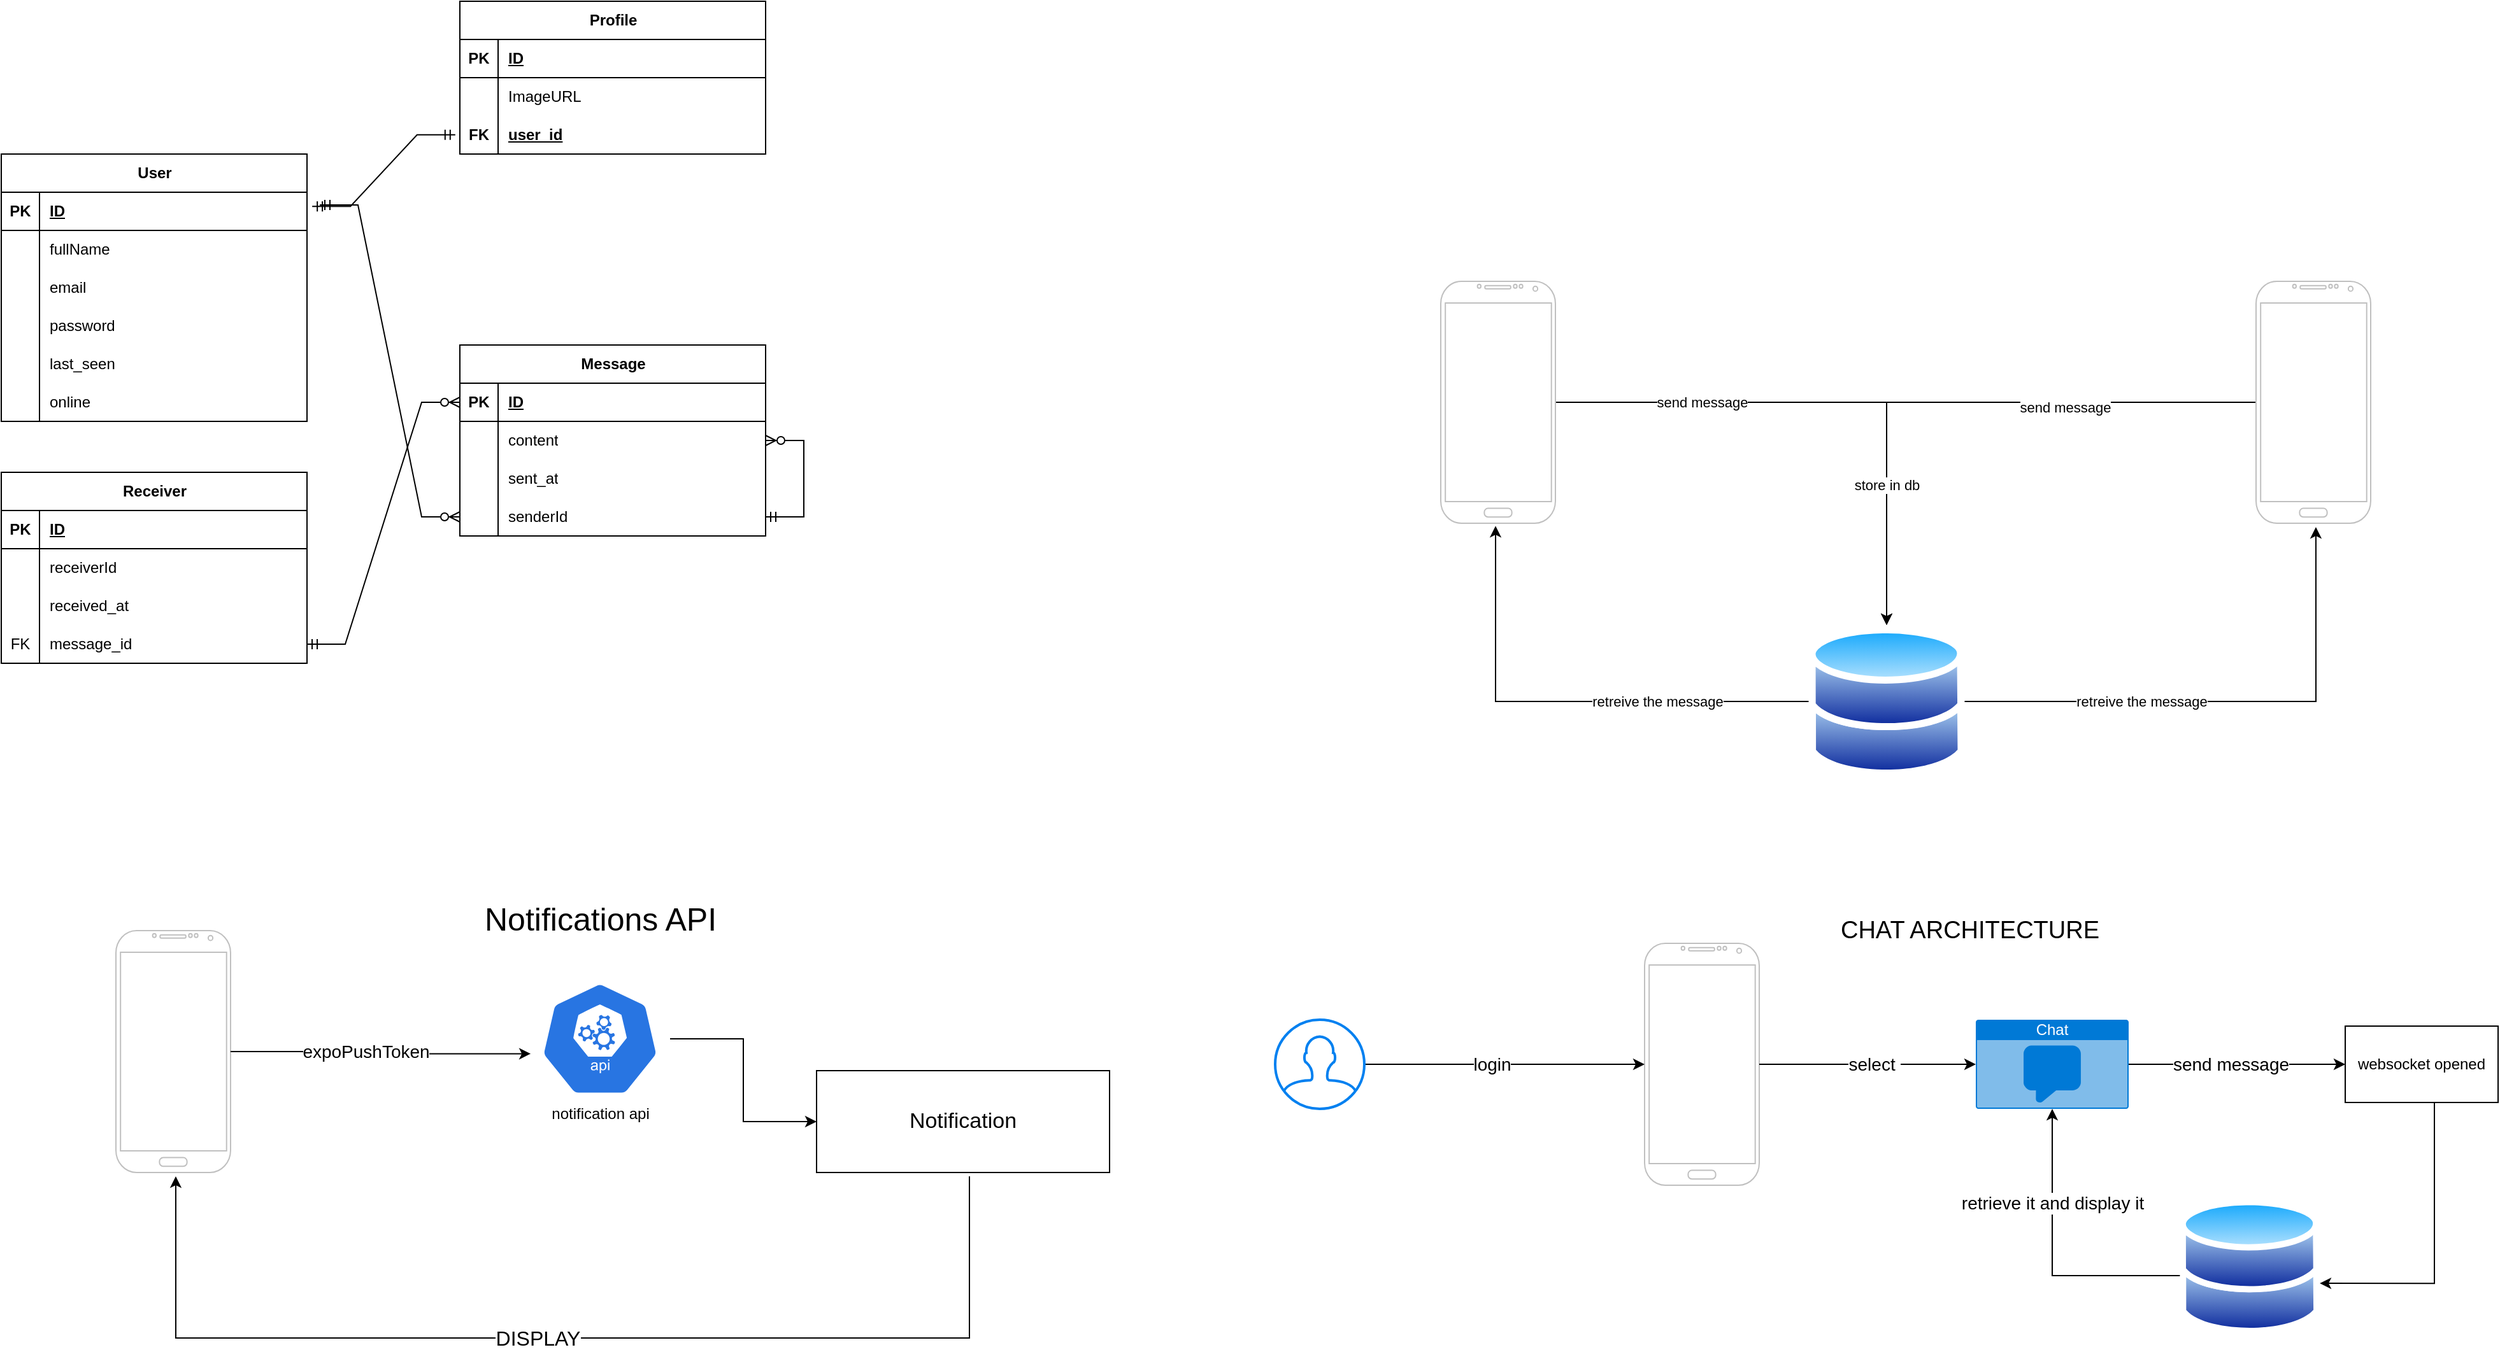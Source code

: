 <mxfile version="21.2.8" type="device">
  <diagram name="Page-1" id="cqEr6w0voU2-Bfox8vs5">
    <mxGraphModel dx="1434" dy="748" grid="1" gridSize="10" guides="1" tooltips="1" connect="1" arrows="1" fold="1" page="1" pageScale="1" pageWidth="6000" pageHeight="6000" math="0" shadow="0">
      <root>
        <mxCell id="0" />
        <mxCell id="1" parent="0" />
        <mxCell id="8eO_DpIFvdMtFUz4jhoM-1" value="User" style="shape=table;startSize=30;container=1;collapsible=1;childLayout=tableLayout;fixedRows=1;rowLines=0;fontStyle=1;align=center;resizeLast=1;html=1;" parent="1" vertex="1">
          <mxGeometry x="110" y="150" width="240" height="210" as="geometry" />
        </mxCell>
        <mxCell id="8eO_DpIFvdMtFUz4jhoM-2" value="" style="shape=tableRow;horizontal=0;startSize=0;swimlaneHead=0;swimlaneBody=0;fillColor=none;collapsible=0;dropTarget=0;points=[[0,0.5],[1,0.5]];portConstraint=eastwest;top=0;left=0;right=0;bottom=1;" parent="8eO_DpIFvdMtFUz4jhoM-1" vertex="1">
          <mxGeometry y="30" width="240" height="30" as="geometry" />
        </mxCell>
        <mxCell id="8eO_DpIFvdMtFUz4jhoM-3" value="PK" style="shape=partialRectangle;connectable=0;fillColor=none;top=0;left=0;bottom=0;right=0;fontStyle=1;overflow=hidden;whiteSpace=wrap;html=1;" parent="8eO_DpIFvdMtFUz4jhoM-2" vertex="1">
          <mxGeometry width="30" height="30" as="geometry">
            <mxRectangle width="30" height="30" as="alternateBounds" />
          </mxGeometry>
        </mxCell>
        <mxCell id="8eO_DpIFvdMtFUz4jhoM-4" value="ID" style="shape=partialRectangle;connectable=0;fillColor=none;top=0;left=0;bottom=0;right=0;align=left;spacingLeft=6;fontStyle=5;overflow=hidden;whiteSpace=wrap;html=1;" parent="8eO_DpIFvdMtFUz4jhoM-2" vertex="1">
          <mxGeometry x="30" width="210" height="30" as="geometry">
            <mxRectangle width="210" height="30" as="alternateBounds" />
          </mxGeometry>
        </mxCell>
        <mxCell id="8eO_DpIFvdMtFUz4jhoM-5" value="" style="shape=tableRow;horizontal=0;startSize=0;swimlaneHead=0;swimlaneBody=0;fillColor=none;collapsible=0;dropTarget=0;points=[[0,0.5],[1,0.5]];portConstraint=eastwest;top=0;left=0;right=0;bottom=0;" parent="8eO_DpIFvdMtFUz4jhoM-1" vertex="1">
          <mxGeometry y="60" width="240" height="30" as="geometry" />
        </mxCell>
        <mxCell id="8eO_DpIFvdMtFUz4jhoM-6" value="" style="shape=partialRectangle;connectable=0;fillColor=none;top=0;left=0;bottom=0;right=0;editable=1;overflow=hidden;whiteSpace=wrap;html=1;" parent="8eO_DpIFvdMtFUz4jhoM-5" vertex="1">
          <mxGeometry width="30" height="30" as="geometry">
            <mxRectangle width="30" height="30" as="alternateBounds" />
          </mxGeometry>
        </mxCell>
        <mxCell id="8eO_DpIFvdMtFUz4jhoM-7" value="fullName" style="shape=partialRectangle;connectable=0;fillColor=none;top=0;left=0;bottom=0;right=0;align=left;spacingLeft=6;overflow=hidden;whiteSpace=wrap;html=1;" parent="8eO_DpIFvdMtFUz4jhoM-5" vertex="1">
          <mxGeometry x="30" width="210" height="30" as="geometry">
            <mxRectangle width="210" height="30" as="alternateBounds" />
          </mxGeometry>
        </mxCell>
        <mxCell id="8eO_DpIFvdMtFUz4jhoM-8" value="" style="shape=tableRow;horizontal=0;startSize=0;swimlaneHead=0;swimlaneBody=0;fillColor=none;collapsible=0;dropTarget=0;points=[[0,0.5],[1,0.5]];portConstraint=eastwest;top=0;left=0;right=0;bottom=0;" parent="8eO_DpIFvdMtFUz4jhoM-1" vertex="1">
          <mxGeometry y="90" width="240" height="30" as="geometry" />
        </mxCell>
        <mxCell id="8eO_DpIFvdMtFUz4jhoM-9" value="" style="shape=partialRectangle;connectable=0;fillColor=none;top=0;left=0;bottom=0;right=0;editable=1;overflow=hidden;whiteSpace=wrap;html=1;" parent="8eO_DpIFvdMtFUz4jhoM-8" vertex="1">
          <mxGeometry width="30" height="30" as="geometry">
            <mxRectangle width="30" height="30" as="alternateBounds" />
          </mxGeometry>
        </mxCell>
        <mxCell id="8eO_DpIFvdMtFUz4jhoM-10" value="email" style="shape=partialRectangle;connectable=0;fillColor=none;top=0;left=0;bottom=0;right=0;align=left;spacingLeft=6;overflow=hidden;whiteSpace=wrap;html=1;" parent="8eO_DpIFvdMtFUz4jhoM-8" vertex="1">
          <mxGeometry x="30" width="210" height="30" as="geometry">
            <mxRectangle width="210" height="30" as="alternateBounds" />
          </mxGeometry>
        </mxCell>
        <mxCell id="8eO_DpIFvdMtFUz4jhoM-11" value="" style="shape=tableRow;horizontal=0;startSize=0;swimlaneHead=0;swimlaneBody=0;fillColor=none;collapsible=0;dropTarget=0;points=[[0,0.5],[1,0.5]];portConstraint=eastwest;top=0;left=0;right=0;bottom=0;" parent="8eO_DpIFvdMtFUz4jhoM-1" vertex="1">
          <mxGeometry y="120" width="240" height="30" as="geometry" />
        </mxCell>
        <mxCell id="8eO_DpIFvdMtFUz4jhoM-12" value="" style="shape=partialRectangle;connectable=0;fillColor=none;top=0;left=0;bottom=0;right=0;editable=1;overflow=hidden;whiteSpace=wrap;html=1;" parent="8eO_DpIFvdMtFUz4jhoM-11" vertex="1">
          <mxGeometry width="30" height="30" as="geometry">
            <mxRectangle width="30" height="30" as="alternateBounds" />
          </mxGeometry>
        </mxCell>
        <mxCell id="8eO_DpIFvdMtFUz4jhoM-13" value="password" style="shape=partialRectangle;connectable=0;fillColor=none;top=0;left=0;bottom=0;right=0;align=left;spacingLeft=6;overflow=hidden;whiteSpace=wrap;html=1;" parent="8eO_DpIFvdMtFUz4jhoM-11" vertex="1">
          <mxGeometry x="30" width="210" height="30" as="geometry">
            <mxRectangle width="210" height="30" as="alternateBounds" />
          </mxGeometry>
        </mxCell>
        <mxCell id="rw8bZ1v6EzGTUAnxpXYd-13" value="" style="shape=tableRow;horizontal=0;startSize=0;swimlaneHead=0;swimlaneBody=0;fillColor=none;collapsible=0;dropTarget=0;points=[[0,0.5],[1,0.5]];portConstraint=eastwest;top=0;left=0;right=0;bottom=0;" parent="8eO_DpIFvdMtFUz4jhoM-1" vertex="1">
          <mxGeometry y="150" width="240" height="30" as="geometry" />
        </mxCell>
        <mxCell id="rw8bZ1v6EzGTUAnxpXYd-14" value="" style="shape=partialRectangle;connectable=0;fillColor=none;top=0;left=0;bottom=0;right=0;editable=1;overflow=hidden;whiteSpace=wrap;html=1;" parent="rw8bZ1v6EzGTUAnxpXYd-13" vertex="1">
          <mxGeometry width="30" height="30" as="geometry">
            <mxRectangle width="30" height="30" as="alternateBounds" />
          </mxGeometry>
        </mxCell>
        <mxCell id="rw8bZ1v6EzGTUAnxpXYd-15" value="last_seen" style="shape=partialRectangle;connectable=0;fillColor=none;top=0;left=0;bottom=0;right=0;align=left;spacingLeft=6;overflow=hidden;whiteSpace=wrap;html=1;" parent="rw8bZ1v6EzGTUAnxpXYd-13" vertex="1">
          <mxGeometry x="30" width="210" height="30" as="geometry">
            <mxRectangle width="210" height="30" as="alternateBounds" />
          </mxGeometry>
        </mxCell>
        <mxCell id="rw8bZ1v6EzGTUAnxpXYd-16" value="" style="shape=tableRow;horizontal=0;startSize=0;swimlaneHead=0;swimlaneBody=0;fillColor=none;collapsible=0;dropTarget=0;points=[[0,0.5],[1,0.5]];portConstraint=eastwest;top=0;left=0;right=0;bottom=0;" parent="8eO_DpIFvdMtFUz4jhoM-1" vertex="1">
          <mxGeometry y="180" width="240" height="30" as="geometry" />
        </mxCell>
        <mxCell id="rw8bZ1v6EzGTUAnxpXYd-17" value="" style="shape=partialRectangle;connectable=0;fillColor=none;top=0;left=0;bottom=0;right=0;editable=1;overflow=hidden;whiteSpace=wrap;html=1;" parent="rw8bZ1v6EzGTUAnxpXYd-16" vertex="1">
          <mxGeometry width="30" height="30" as="geometry">
            <mxRectangle width="30" height="30" as="alternateBounds" />
          </mxGeometry>
        </mxCell>
        <mxCell id="rw8bZ1v6EzGTUAnxpXYd-18" value="online" style="shape=partialRectangle;connectable=0;fillColor=none;top=0;left=0;bottom=0;right=0;align=left;spacingLeft=6;overflow=hidden;whiteSpace=wrap;html=1;" parent="rw8bZ1v6EzGTUAnxpXYd-16" vertex="1">
          <mxGeometry x="30" width="210" height="30" as="geometry">
            <mxRectangle width="210" height="30" as="alternateBounds" />
          </mxGeometry>
        </mxCell>
        <mxCell id="GIbeUcU97DccAPTUdNn5-48" value="Profile" style="shape=table;startSize=30;container=1;collapsible=1;childLayout=tableLayout;fixedRows=1;rowLines=0;fontStyle=1;align=center;resizeLast=1;html=1;" parent="1" vertex="1">
          <mxGeometry x="470" y="30" width="240" height="120" as="geometry" />
        </mxCell>
        <mxCell id="GIbeUcU97DccAPTUdNn5-49" value="" style="shape=tableRow;horizontal=0;startSize=0;swimlaneHead=0;swimlaneBody=0;fillColor=none;collapsible=0;dropTarget=0;points=[[0,0.5],[1,0.5]];portConstraint=eastwest;top=0;left=0;right=0;bottom=1;" parent="GIbeUcU97DccAPTUdNn5-48" vertex="1">
          <mxGeometry y="30" width="240" height="30" as="geometry" />
        </mxCell>
        <mxCell id="GIbeUcU97DccAPTUdNn5-50" value="PK" style="shape=partialRectangle;connectable=0;fillColor=none;top=0;left=0;bottom=0;right=0;fontStyle=1;overflow=hidden;whiteSpace=wrap;html=1;" parent="GIbeUcU97DccAPTUdNn5-49" vertex="1">
          <mxGeometry width="30" height="30" as="geometry">
            <mxRectangle width="30" height="30" as="alternateBounds" />
          </mxGeometry>
        </mxCell>
        <mxCell id="GIbeUcU97DccAPTUdNn5-51" value="ID" style="shape=partialRectangle;connectable=0;fillColor=none;top=0;left=0;bottom=0;right=0;align=left;spacingLeft=6;fontStyle=5;overflow=hidden;whiteSpace=wrap;html=1;" parent="GIbeUcU97DccAPTUdNn5-49" vertex="1">
          <mxGeometry x="30" width="210" height="30" as="geometry">
            <mxRectangle width="210" height="30" as="alternateBounds" />
          </mxGeometry>
        </mxCell>
        <mxCell id="GIbeUcU97DccAPTUdNn5-52" value="" style="shape=tableRow;horizontal=0;startSize=0;swimlaneHead=0;swimlaneBody=0;fillColor=none;collapsible=0;dropTarget=0;points=[[0,0.5],[1,0.5]];portConstraint=eastwest;top=0;left=0;right=0;bottom=0;" parent="GIbeUcU97DccAPTUdNn5-48" vertex="1">
          <mxGeometry y="60" width="240" height="30" as="geometry" />
        </mxCell>
        <mxCell id="GIbeUcU97DccAPTUdNn5-53" value="" style="shape=partialRectangle;connectable=0;fillColor=none;top=0;left=0;bottom=0;right=0;editable=1;overflow=hidden;whiteSpace=wrap;html=1;" parent="GIbeUcU97DccAPTUdNn5-52" vertex="1">
          <mxGeometry width="30" height="30" as="geometry">
            <mxRectangle width="30" height="30" as="alternateBounds" />
          </mxGeometry>
        </mxCell>
        <mxCell id="GIbeUcU97DccAPTUdNn5-54" value="ImageURL" style="shape=partialRectangle;connectable=0;fillColor=none;top=0;left=0;bottom=0;right=0;align=left;spacingLeft=6;overflow=hidden;whiteSpace=wrap;html=1;" parent="GIbeUcU97DccAPTUdNn5-52" vertex="1">
          <mxGeometry x="30" width="210" height="30" as="geometry">
            <mxRectangle width="210" height="30" as="alternateBounds" />
          </mxGeometry>
        </mxCell>
        <mxCell id="GIbeUcU97DccAPTUdNn5-61" value="" style="shape=tableRow;horizontal=0;startSize=0;swimlaneHead=0;swimlaneBody=0;fillColor=none;collapsible=0;dropTarget=0;points=[[0,0.5],[1,0.5]];portConstraint=eastwest;top=0;left=0;right=0;bottom=1;" parent="GIbeUcU97DccAPTUdNn5-48" vertex="1">
          <mxGeometry y="90" width="240" height="30" as="geometry" />
        </mxCell>
        <mxCell id="GIbeUcU97DccAPTUdNn5-62" value="FK" style="shape=partialRectangle;connectable=0;fillColor=none;top=0;left=0;bottom=0;right=0;fontStyle=1;overflow=hidden;whiteSpace=wrap;html=1;" parent="GIbeUcU97DccAPTUdNn5-61" vertex="1">
          <mxGeometry width="30" height="30" as="geometry">
            <mxRectangle width="30" height="30" as="alternateBounds" />
          </mxGeometry>
        </mxCell>
        <mxCell id="GIbeUcU97DccAPTUdNn5-63" value="user_id" style="shape=partialRectangle;connectable=0;fillColor=none;top=0;left=0;bottom=0;right=0;align=left;spacingLeft=6;fontStyle=5;overflow=hidden;whiteSpace=wrap;html=1;" parent="GIbeUcU97DccAPTUdNn5-61" vertex="1">
          <mxGeometry x="30" width="210" height="30" as="geometry">
            <mxRectangle width="210" height="30" as="alternateBounds" />
          </mxGeometry>
        </mxCell>
        <mxCell id="GIbeUcU97DccAPTUdNn5-66" value="" style="edgeStyle=entityRelationEdgeStyle;fontSize=12;html=1;endArrow=ERmandOne;startArrow=ERmandOne;rounded=0;exitX=1.017;exitY=0.371;exitDx=0;exitDy=0;exitPerimeter=0;entryX=-0.015;entryY=0.496;entryDx=0;entryDy=0;entryPerimeter=0;" parent="1" source="8eO_DpIFvdMtFUz4jhoM-2" target="GIbeUcU97DccAPTUdNn5-61" edge="1">
          <mxGeometry width="100" height="100" relative="1" as="geometry">
            <mxPoint x="30" y="290" as="sourcePoint" />
            <mxPoint x="130" y="190" as="targetPoint" />
          </mxGeometry>
        </mxCell>
        <mxCell id="GJv6ZEexTBEM1S9SfCa1-27" value="" style="group" parent="1" vertex="1" connectable="0">
          <mxGeometry x="200" y="730" width="780" height="350" as="geometry" />
        </mxCell>
        <mxCell id="GJv6ZEexTBEM1S9SfCa1-1" value="" style="verticalLabelPosition=bottom;verticalAlign=top;html=1;shadow=0;dashed=0;strokeWidth=1;shape=mxgraph.android.phone2;strokeColor=#c0c0c0;" parent="GJv6ZEexTBEM1S9SfCa1-27" vertex="1">
          <mxGeometry y="30" width="90" height="190" as="geometry" />
        </mxCell>
        <mxCell id="GJv6ZEexTBEM1S9SfCa1-2" value="notification api" style="sketch=0;html=1;dashed=0;whitespace=wrap;fillColor=#2875E2;strokeColor=#ffffff;points=[[0.005,0.63,0],[0.1,0.2,0],[0.9,0.2,0],[0.5,0,0],[0.995,0.63,0],[0.72,0.99,0],[0.5,1,0],[0.28,0.99,0]];verticalLabelPosition=bottom;align=center;verticalAlign=top;shape=mxgraph.kubernetes.icon;prIcon=api" parent="GJv6ZEexTBEM1S9SfCa1-27" vertex="1">
          <mxGeometry x="325" y="70" width="110" height="90" as="geometry" />
        </mxCell>
        <mxCell id="GJv6ZEexTBEM1S9SfCa1-7" style="edgeStyle=orthogonalEdgeStyle;rounded=0;orthogonalLoop=1;jettySize=auto;html=1;entryX=0.005;entryY=0.63;entryDx=0;entryDy=0;entryPerimeter=0;" parent="GJv6ZEexTBEM1S9SfCa1-27" source="GJv6ZEexTBEM1S9SfCa1-1" target="GJv6ZEexTBEM1S9SfCa1-2" edge="1">
          <mxGeometry relative="1" as="geometry" />
        </mxCell>
        <mxCell id="GJv6ZEexTBEM1S9SfCa1-10" value="&lt;font style=&quot;font-size: 14px;&quot;&gt;expoPushToken&lt;/font&gt;" style="edgeLabel;html=1;align=center;verticalAlign=middle;resizable=0;points=[];" parent="GJv6ZEexTBEM1S9SfCa1-7" vertex="1" connectable="0">
          <mxGeometry x="-0.105" relative="1" as="geometry">
            <mxPoint as="offset" />
          </mxGeometry>
        </mxCell>
        <mxCell id="GJv6ZEexTBEM1S9SfCa1-8" style="edgeStyle=orthogonalEdgeStyle;rounded=0;orthogonalLoop=1;jettySize=auto;html=1;entryX=0.522;entryY=1.016;entryDx=0;entryDy=0;entryPerimeter=0;" parent="GJv6ZEexTBEM1S9SfCa1-27" target="GJv6ZEexTBEM1S9SfCa1-1" edge="1">
          <mxGeometry relative="1" as="geometry">
            <mxPoint x="670" y="223" as="sourcePoint" />
            <Array as="points">
              <mxPoint x="670" y="350" />
              <mxPoint x="47" y="350" />
            </Array>
          </mxGeometry>
        </mxCell>
        <mxCell id="GJv6ZEexTBEM1S9SfCa1-9" value="&lt;font style=&quot;font-size: 16px;&quot;&gt;DISPLAY&lt;/font&gt;" style="edgeLabel;html=1;align=center;verticalAlign=middle;resizable=0;points=[];" parent="GJv6ZEexTBEM1S9SfCa1-8" vertex="1" connectable="0">
          <mxGeometry x="0.143" y="5" relative="1" as="geometry">
            <mxPoint x="35" y="-5" as="offset" />
          </mxGeometry>
        </mxCell>
        <mxCell id="GJv6ZEexTBEM1S9SfCa1-3" value="&lt;font style=&quot;font-size: 17px;&quot;&gt;Notification&lt;/font&gt;" style="rounded=0;whiteSpace=wrap;html=1;" parent="GJv6ZEexTBEM1S9SfCa1-27" vertex="1">
          <mxGeometry x="550" y="140" width="230" height="80" as="geometry" />
        </mxCell>
        <mxCell id="GJv6ZEexTBEM1S9SfCa1-6" style="edgeStyle=orthogonalEdgeStyle;rounded=0;orthogonalLoop=1;jettySize=auto;html=1;entryX=0;entryY=0.5;entryDx=0;entryDy=0;" parent="GJv6ZEexTBEM1S9SfCa1-27" source="GJv6ZEexTBEM1S9SfCa1-2" target="GJv6ZEexTBEM1S9SfCa1-3" edge="1">
          <mxGeometry relative="1" as="geometry" />
        </mxCell>
        <mxCell id="GJv6ZEexTBEM1S9SfCa1-26" value="&lt;font style=&quot;font-size: 25px;&quot;&gt;Notifications API&lt;/font&gt;" style="text;html=1;align=center;verticalAlign=middle;resizable=0;points=[];autosize=1;strokeColor=none;fillColor=none;" parent="GJv6ZEexTBEM1S9SfCa1-27" vertex="1">
          <mxGeometry x="275" width="210" height="40" as="geometry" />
        </mxCell>
        <mxCell id="GJv6ZEexTBEM1S9SfCa1-42" value="" style="group" parent="1" vertex="1" connectable="0">
          <mxGeometry x="1110" y="740" width="960" height="337.8" as="geometry" />
        </mxCell>
        <mxCell id="GJv6ZEexTBEM1S9SfCa1-11" value="" style="verticalLabelPosition=bottom;verticalAlign=top;html=1;shadow=0;dashed=0;strokeWidth=1;shape=mxgraph.android.phone2;strokeColor=#c0c0c0;" parent="GJv6ZEexTBEM1S9SfCa1-42" vertex="1">
          <mxGeometry x="290" y="30" width="90" height="190" as="geometry" />
        </mxCell>
        <mxCell id="GJv6ZEexTBEM1S9SfCa1-13" style="edgeStyle=orthogonalEdgeStyle;rounded=0;orthogonalLoop=1;jettySize=auto;html=1;" parent="GJv6ZEexTBEM1S9SfCa1-42" source="GJv6ZEexTBEM1S9SfCa1-12" target="GJv6ZEexTBEM1S9SfCa1-11" edge="1">
          <mxGeometry relative="1" as="geometry" />
        </mxCell>
        <mxCell id="GJv6ZEexTBEM1S9SfCa1-14" value="&lt;font style=&quot;font-size: 14px;&quot;&gt;login&lt;/font&gt;" style="edgeLabel;html=1;align=center;verticalAlign=middle;resizable=0;points=[];" parent="GJv6ZEexTBEM1S9SfCa1-13" vertex="1" connectable="0">
          <mxGeometry x="-0.191" y="-2" relative="1" as="geometry">
            <mxPoint x="11" y="-2" as="offset" />
          </mxGeometry>
        </mxCell>
        <mxCell id="GJv6ZEexTBEM1S9SfCa1-12" value="" style="html=1;verticalLabelPosition=bottom;align=center;labelBackgroundColor=#ffffff;verticalAlign=top;strokeWidth=2;strokeColor=#0080F0;shadow=0;dashed=0;shape=mxgraph.ios7.icons.user;" parent="GJv6ZEexTBEM1S9SfCa1-42" vertex="1">
          <mxGeometry y="90" width="70" height="70" as="geometry" />
        </mxCell>
        <mxCell id="GJv6ZEexTBEM1S9SfCa1-15" value="Chat" style="html=1;whiteSpace=wrap;strokeColor=none;fillColor=#0079D6;labelPosition=center;verticalLabelPosition=middle;verticalAlign=top;align=center;fontSize=12;outlineConnect=0;spacingTop=-6;fontColor=#FFFFFF;sketch=0;shape=mxgraph.sitemap.chat;" parent="GJv6ZEexTBEM1S9SfCa1-42" vertex="1">
          <mxGeometry x="550" y="90" width="120" height="70" as="geometry" />
        </mxCell>
        <mxCell id="GJv6ZEexTBEM1S9SfCa1-16" style="edgeStyle=orthogonalEdgeStyle;rounded=0;orthogonalLoop=1;jettySize=auto;html=1;entryX=0;entryY=0.5;entryDx=0;entryDy=0;entryPerimeter=0;" parent="GJv6ZEexTBEM1S9SfCa1-42" source="GJv6ZEexTBEM1S9SfCa1-11" target="GJv6ZEexTBEM1S9SfCa1-15" edge="1">
          <mxGeometry relative="1" as="geometry" />
        </mxCell>
        <mxCell id="GJv6ZEexTBEM1S9SfCa1-17" value="&lt;font style=&quot;font-size: 14px;&quot;&gt;select&amp;nbsp;&lt;/font&gt;" style="edgeLabel;html=1;align=center;verticalAlign=middle;resizable=0;points=[];" parent="GJv6ZEexTBEM1S9SfCa1-16" vertex="1" connectable="0">
          <mxGeometry x="-0.271" y="-2" relative="1" as="geometry">
            <mxPoint x="28" y="-2" as="offset" />
          </mxGeometry>
        </mxCell>
        <mxCell id="GJv6ZEexTBEM1S9SfCa1-18" value="websocket opened" style="rounded=0;whiteSpace=wrap;html=1;" parent="GJv6ZEexTBEM1S9SfCa1-42" vertex="1">
          <mxGeometry x="840" y="95" width="120" height="60" as="geometry" />
        </mxCell>
        <mxCell id="GJv6ZEexTBEM1S9SfCa1-19" style="edgeStyle=orthogonalEdgeStyle;rounded=0;orthogonalLoop=1;jettySize=auto;html=1;entryX=0;entryY=0.5;entryDx=0;entryDy=0;" parent="GJv6ZEexTBEM1S9SfCa1-42" source="GJv6ZEexTBEM1S9SfCa1-15" target="GJv6ZEexTBEM1S9SfCa1-18" edge="1">
          <mxGeometry relative="1" as="geometry" />
        </mxCell>
        <mxCell id="GJv6ZEexTBEM1S9SfCa1-22" value="&lt;font style=&quot;font-size: 14px;&quot;&gt;send message&lt;/font&gt;" style="edgeLabel;html=1;align=center;verticalAlign=middle;resizable=0;points=[];" parent="GJv6ZEexTBEM1S9SfCa1-19" vertex="1" connectable="0">
          <mxGeometry x="-0.365" y="-3" relative="1" as="geometry">
            <mxPoint x="26" y="-3" as="offset" />
          </mxGeometry>
        </mxCell>
        <mxCell id="GJv6ZEexTBEM1S9SfCa1-24" style="edgeStyle=orthogonalEdgeStyle;rounded=0;orthogonalLoop=1;jettySize=auto;html=1;entryX=0.5;entryY=1;entryDx=0;entryDy=0;entryPerimeter=0;exitX=0.009;exitY=0.566;exitDx=0;exitDy=0;exitPerimeter=0;" parent="GJv6ZEexTBEM1S9SfCa1-42" source="GJv6ZEexTBEM1S9SfCa1-20" target="GJv6ZEexTBEM1S9SfCa1-15" edge="1">
          <mxGeometry relative="1" as="geometry" />
        </mxCell>
        <mxCell id="GJv6ZEexTBEM1S9SfCa1-25" value="&lt;font style=&quot;font-size: 14px;&quot;&gt;retrieve it and display it&lt;/font&gt;" style="edgeLabel;html=1;align=center;verticalAlign=middle;resizable=0;points=[];" parent="GJv6ZEexTBEM1S9SfCa1-24" vertex="1" connectable="0">
          <mxGeometry x="0.071" y="2" relative="1" as="geometry">
            <mxPoint x="2" y="-34" as="offset" />
          </mxGeometry>
        </mxCell>
        <mxCell id="GJv6ZEexTBEM1S9SfCa1-20" value="" style="image;aspect=fixed;perimeter=ellipsePerimeter;html=1;align=center;shadow=0;dashed=0;spacingTop=3;image=img/lib/active_directory/databases.svg;" parent="GJv6ZEexTBEM1S9SfCa1-42" vertex="1">
          <mxGeometry x="710" y="230" width="110" height="107.8" as="geometry" />
        </mxCell>
        <mxCell id="GJv6ZEexTBEM1S9SfCa1-21" style="edgeStyle=orthogonalEdgeStyle;rounded=0;orthogonalLoop=1;jettySize=auto;html=1;entryX=1;entryY=0.622;entryDx=0;entryDy=0;entryPerimeter=0;" parent="GJv6ZEexTBEM1S9SfCa1-42" source="GJv6ZEexTBEM1S9SfCa1-18" target="GJv6ZEexTBEM1S9SfCa1-20" edge="1">
          <mxGeometry relative="1" as="geometry">
            <Array as="points">
              <mxPoint x="910" y="297" />
            </Array>
          </mxGeometry>
        </mxCell>
        <mxCell id="GJv6ZEexTBEM1S9SfCa1-41" value="&lt;font style=&quot;font-size: 19px;&quot;&gt;CHAT ARCHITECTURE&lt;/font&gt;" style="text;html=1;align=center;verticalAlign=middle;resizable=0;points=[];autosize=1;strokeColor=none;fillColor=none;" parent="GJv6ZEexTBEM1S9SfCa1-42" vertex="1">
          <mxGeometry x="430" width="230" height="40" as="geometry" />
        </mxCell>
        <mxCell id="rw8bZ1v6EzGTUAnxpXYd-3" style="edgeStyle=orthogonalEdgeStyle;rounded=0;orthogonalLoop=1;jettySize=auto;html=1;entryX=0.5;entryY=0;entryDx=0;entryDy=0;" parent="1" source="rw8bZ1v6EzGTUAnxpXYd-1" target="rw8bZ1v6EzGTUAnxpXYd-4" edge="1">
          <mxGeometry relative="1" as="geometry">
            <mxPoint x="1570" y="360" as="targetPoint" />
          </mxGeometry>
        </mxCell>
        <mxCell id="rw8bZ1v6EzGTUAnxpXYd-8" value="send message" style="edgeLabel;html=1;align=center;verticalAlign=middle;resizable=0;points=[];" parent="rw8bZ1v6EzGTUAnxpXYd-3" vertex="1" connectable="0">
          <mxGeometry x="-0.508" y="-3" relative="1" as="geometry">
            <mxPoint x="8" y="-3" as="offset" />
          </mxGeometry>
        </mxCell>
        <mxCell id="rw8bZ1v6EzGTUAnxpXYd-1" value="" style="verticalLabelPosition=bottom;verticalAlign=top;html=1;shadow=0;dashed=0;strokeWidth=1;shape=mxgraph.android.phone2;strokeColor=#c0c0c0;" parent="1" vertex="1">
          <mxGeometry x="1240" y="250" width="90" height="190" as="geometry" />
        </mxCell>
        <mxCell id="rw8bZ1v6EzGTUAnxpXYd-6" style="edgeStyle=orthogonalEdgeStyle;rounded=0;orthogonalLoop=1;jettySize=auto;html=1;entryX=0.5;entryY=0;entryDx=0;entryDy=0;" parent="1" source="rw8bZ1v6EzGTUAnxpXYd-2" target="rw8bZ1v6EzGTUAnxpXYd-4" edge="1">
          <mxGeometry relative="1" as="geometry" />
        </mxCell>
        <mxCell id="rw8bZ1v6EzGTUAnxpXYd-9" value="send message" style="edgeLabel;html=1;align=center;verticalAlign=middle;resizable=0;points=[];" parent="rw8bZ1v6EzGTUAnxpXYd-6" vertex="1" connectable="0">
          <mxGeometry x="-0.325" y="4" relative="1" as="geometry">
            <mxPoint x="7" as="offset" />
          </mxGeometry>
        </mxCell>
        <mxCell id="rw8bZ1v6EzGTUAnxpXYd-10" value="store in db" style="edgeLabel;html=1;align=center;verticalAlign=middle;resizable=0;points=[];" parent="rw8bZ1v6EzGTUAnxpXYd-6" vertex="1" connectable="0">
          <mxGeometry x="0.492" y="4" relative="1" as="geometry">
            <mxPoint x="-4" y="8" as="offset" />
          </mxGeometry>
        </mxCell>
        <mxCell id="rw8bZ1v6EzGTUAnxpXYd-2" value="" style="verticalLabelPosition=bottom;verticalAlign=top;html=1;shadow=0;dashed=0;strokeWidth=1;shape=mxgraph.android.phone2;strokeColor=#c0c0c0;" parent="1" vertex="1">
          <mxGeometry x="1880" y="250" width="90" height="190" as="geometry" />
        </mxCell>
        <mxCell id="rw8bZ1v6EzGTUAnxpXYd-5" style="edgeStyle=orthogonalEdgeStyle;rounded=0;orthogonalLoop=1;jettySize=auto;html=1;entryX=0.522;entryY=1.016;entryDx=0;entryDy=0;entryPerimeter=0;" parent="1" source="rw8bZ1v6EzGTUAnxpXYd-4" target="rw8bZ1v6EzGTUAnxpXYd-2" edge="1">
          <mxGeometry relative="1" as="geometry" />
        </mxCell>
        <mxCell id="rw8bZ1v6EzGTUAnxpXYd-11" value="retreive the message" style="edgeLabel;html=1;align=center;verticalAlign=middle;resizable=0;points=[];" parent="rw8bZ1v6EzGTUAnxpXYd-5" vertex="1" connectable="0">
          <mxGeometry x="-0.284" y="1" relative="1" as="geometry">
            <mxPoint x="-9" y="1" as="offset" />
          </mxGeometry>
        </mxCell>
        <mxCell id="rw8bZ1v6EzGTUAnxpXYd-7" style="edgeStyle=orthogonalEdgeStyle;rounded=0;orthogonalLoop=1;jettySize=auto;html=1;entryX=0.478;entryY=1.011;entryDx=0;entryDy=0;entryPerimeter=0;" parent="1" source="rw8bZ1v6EzGTUAnxpXYd-4" target="rw8bZ1v6EzGTUAnxpXYd-1" edge="1">
          <mxGeometry relative="1" as="geometry" />
        </mxCell>
        <mxCell id="rw8bZ1v6EzGTUAnxpXYd-12" value="retreive the message" style="edgeLabel;html=1;align=center;verticalAlign=middle;resizable=0;points=[];" parent="rw8bZ1v6EzGTUAnxpXYd-7" vertex="1" connectable="0">
          <mxGeometry x="-0.136" y="-1" relative="1" as="geometry">
            <mxPoint x="47" y="1" as="offset" />
          </mxGeometry>
        </mxCell>
        <mxCell id="rw8bZ1v6EzGTUAnxpXYd-4" value="" style="image;aspect=fixed;perimeter=ellipsePerimeter;html=1;align=center;shadow=0;dashed=0;spacingTop=3;image=img/lib/active_directory/databases.svg;" parent="1" vertex="1">
          <mxGeometry x="1528.78" y="520" width="122.45" height="120" as="geometry" />
        </mxCell>
        <mxCell id="rw8bZ1v6EzGTUAnxpXYd-25" value="" style="edgeStyle=entityRelationEdgeStyle;fontSize=12;html=1;endArrow=ERzeroToMany;startArrow=ERmandOne;rounded=0;entryX=0;entryY=0.5;entryDx=0;entryDy=0;" parent="1" target="rw8bZ1v6EzGTUAnxpXYd-22" edge="1">
          <mxGeometry width="100" height="100" relative="1" as="geometry">
            <mxPoint x="360" y="190" as="sourcePoint" />
            <mxPoint x="810" y="255" as="targetPoint" />
          </mxGeometry>
        </mxCell>
        <mxCell id="GIbeUcU97DccAPTUdNn5-1" value="Message" style="shape=table;startSize=30;container=1;collapsible=1;childLayout=tableLayout;fixedRows=1;rowLines=0;fontStyle=1;align=center;resizeLast=1;html=1;" parent="1" vertex="1">
          <mxGeometry x="470" y="300" width="240" height="150" as="geometry" />
        </mxCell>
        <mxCell id="GIbeUcU97DccAPTUdNn5-2" value="" style="shape=tableRow;horizontal=0;startSize=0;swimlaneHead=0;swimlaneBody=0;fillColor=none;collapsible=0;dropTarget=0;points=[[0,0.5],[1,0.5]];portConstraint=eastwest;top=0;left=0;right=0;bottom=1;" parent="GIbeUcU97DccAPTUdNn5-1" vertex="1">
          <mxGeometry y="30" width="240" height="30" as="geometry" />
        </mxCell>
        <mxCell id="GIbeUcU97DccAPTUdNn5-3" value="PK" style="shape=partialRectangle;connectable=0;fillColor=none;top=0;left=0;bottom=0;right=0;fontStyle=1;overflow=hidden;whiteSpace=wrap;html=1;" parent="GIbeUcU97DccAPTUdNn5-2" vertex="1">
          <mxGeometry width="30" height="30" as="geometry">
            <mxRectangle width="30" height="30" as="alternateBounds" />
          </mxGeometry>
        </mxCell>
        <mxCell id="GIbeUcU97DccAPTUdNn5-4" value="ID" style="shape=partialRectangle;connectable=0;fillColor=none;top=0;left=0;bottom=0;right=0;align=left;spacingLeft=6;fontStyle=5;overflow=hidden;whiteSpace=wrap;html=1;" parent="GIbeUcU97DccAPTUdNn5-2" vertex="1">
          <mxGeometry x="30" width="210" height="30" as="geometry">
            <mxRectangle width="210" height="30" as="alternateBounds" />
          </mxGeometry>
        </mxCell>
        <mxCell id="GIbeUcU97DccAPTUdNn5-5" value="" style="shape=tableRow;horizontal=0;startSize=0;swimlaneHead=0;swimlaneBody=0;fillColor=none;collapsible=0;dropTarget=0;points=[[0,0.5],[1,0.5]];portConstraint=eastwest;top=0;left=0;right=0;bottom=0;" parent="GIbeUcU97DccAPTUdNn5-1" vertex="1">
          <mxGeometry y="60" width="240" height="30" as="geometry" />
        </mxCell>
        <mxCell id="GIbeUcU97DccAPTUdNn5-6" value="" style="shape=partialRectangle;connectable=0;fillColor=none;top=0;left=0;bottom=0;right=0;editable=1;overflow=hidden;whiteSpace=wrap;html=1;" parent="GIbeUcU97DccAPTUdNn5-5" vertex="1">
          <mxGeometry width="30" height="30" as="geometry">
            <mxRectangle width="30" height="30" as="alternateBounds" />
          </mxGeometry>
        </mxCell>
        <mxCell id="GIbeUcU97DccAPTUdNn5-7" value="content" style="shape=partialRectangle;connectable=0;fillColor=none;top=0;left=0;bottom=0;right=0;align=left;spacingLeft=6;overflow=hidden;whiteSpace=wrap;html=1;" parent="GIbeUcU97DccAPTUdNn5-5" vertex="1">
          <mxGeometry x="30" width="210" height="30" as="geometry">
            <mxRectangle width="210" height="30" as="alternateBounds" />
          </mxGeometry>
        </mxCell>
        <mxCell id="GIbeUcU97DccAPTUdNn5-14" value="" style="shape=tableRow;horizontal=0;startSize=0;swimlaneHead=0;swimlaneBody=0;fillColor=none;collapsible=0;dropTarget=0;points=[[0,0.5],[1,0.5]];portConstraint=eastwest;top=0;left=0;right=0;bottom=0;" parent="GIbeUcU97DccAPTUdNn5-1" vertex="1">
          <mxGeometry y="90" width="240" height="30" as="geometry" />
        </mxCell>
        <mxCell id="GIbeUcU97DccAPTUdNn5-15" value="" style="shape=partialRectangle;connectable=0;fillColor=none;top=0;left=0;bottom=0;right=0;editable=1;overflow=hidden;whiteSpace=wrap;html=1;" parent="GIbeUcU97DccAPTUdNn5-14" vertex="1">
          <mxGeometry width="30" height="30" as="geometry">
            <mxRectangle width="30" height="30" as="alternateBounds" />
          </mxGeometry>
        </mxCell>
        <mxCell id="GIbeUcU97DccAPTUdNn5-16" value="sent_at" style="shape=partialRectangle;connectable=0;fillColor=none;top=0;left=0;bottom=0;right=0;align=left;spacingLeft=6;overflow=hidden;whiteSpace=wrap;html=1;" parent="GIbeUcU97DccAPTUdNn5-14" vertex="1">
          <mxGeometry x="30" width="210" height="30" as="geometry">
            <mxRectangle width="210" height="30" as="alternateBounds" />
          </mxGeometry>
        </mxCell>
        <mxCell id="rw8bZ1v6EzGTUAnxpXYd-22" value="" style="shape=tableRow;horizontal=0;startSize=0;swimlaneHead=0;swimlaneBody=0;fillColor=none;collapsible=0;dropTarget=0;points=[[0,0.5],[1,0.5]];portConstraint=eastwest;top=0;left=0;right=0;bottom=0;" parent="GIbeUcU97DccAPTUdNn5-1" vertex="1">
          <mxGeometry y="120" width="240" height="30" as="geometry" />
        </mxCell>
        <mxCell id="rw8bZ1v6EzGTUAnxpXYd-23" value="" style="shape=partialRectangle;connectable=0;fillColor=none;top=0;left=0;bottom=0;right=0;editable=1;overflow=hidden;whiteSpace=wrap;html=1;" parent="rw8bZ1v6EzGTUAnxpXYd-22" vertex="1">
          <mxGeometry width="30" height="30" as="geometry">
            <mxRectangle width="30" height="30" as="alternateBounds" />
          </mxGeometry>
        </mxCell>
        <mxCell id="rw8bZ1v6EzGTUAnxpXYd-24" value="senderId" style="shape=partialRectangle;connectable=0;fillColor=none;top=0;left=0;bottom=0;right=0;align=left;spacingLeft=6;overflow=hidden;whiteSpace=wrap;html=1;" parent="rw8bZ1v6EzGTUAnxpXYd-22" vertex="1">
          <mxGeometry x="30" width="210" height="30" as="geometry">
            <mxRectangle width="210" height="30" as="alternateBounds" />
          </mxGeometry>
        </mxCell>
        <mxCell id="kO_-rI6KQSrBLBeHs4Ak-1" value="" style="edgeStyle=entityRelationEdgeStyle;fontSize=12;html=1;endArrow=ERzeroToMany;startArrow=ERmandOne;rounded=0;entryX=1;entryY=0.5;entryDx=0;entryDy=0;exitX=1;exitY=0.5;exitDx=0;exitDy=0;" edge="1" parent="GIbeUcU97DccAPTUdNn5-1" source="rw8bZ1v6EzGTUAnxpXYd-22" target="GIbeUcU97DccAPTUdNn5-5">
          <mxGeometry width="100" height="100" relative="1" as="geometry">
            <mxPoint x="70" y="60" as="sourcePoint" />
            <mxPoint x="400" y="245" as="targetPoint" />
          </mxGeometry>
        </mxCell>
        <mxCell id="rw8bZ1v6EzGTUAnxpXYd-29" value="Receiver" style="shape=table;startSize=30;container=1;collapsible=1;childLayout=tableLayout;fixedRows=1;rowLines=0;fontStyle=1;align=center;resizeLast=1;html=1;" parent="1" vertex="1">
          <mxGeometry x="110" y="400" width="240" height="150" as="geometry" />
        </mxCell>
        <mxCell id="rw8bZ1v6EzGTUAnxpXYd-30" value="" style="shape=tableRow;horizontal=0;startSize=0;swimlaneHead=0;swimlaneBody=0;fillColor=none;collapsible=0;dropTarget=0;points=[[0,0.5],[1,0.5]];portConstraint=eastwest;top=0;left=0;right=0;bottom=1;" parent="rw8bZ1v6EzGTUAnxpXYd-29" vertex="1">
          <mxGeometry y="30" width="240" height="30" as="geometry" />
        </mxCell>
        <mxCell id="rw8bZ1v6EzGTUAnxpXYd-31" value="PK" style="shape=partialRectangle;connectable=0;fillColor=none;top=0;left=0;bottom=0;right=0;fontStyle=1;overflow=hidden;whiteSpace=wrap;html=1;" parent="rw8bZ1v6EzGTUAnxpXYd-30" vertex="1">
          <mxGeometry width="30" height="30" as="geometry">
            <mxRectangle width="30" height="30" as="alternateBounds" />
          </mxGeometry>
        </mxCell>
        <mxCell id="rw8bZ1v6EzGTUAnxpXYd-32" value="ID" style="shape=partialRectangle;connectable=0;fillColor=none;top=0;left=0;bottom=0;right=0;align=left;spacingLeft=6;fontStyle=5;overflow=hidden;whiteSpace=wrap;html=1;" parent="rw8bZ1v6EzGTUAnxpXYd-30" vertex="1">
          <mxGeometry x="30" width="210" height="30" as="geometry">
            <mxRectangle width="210" height="30" as="alternateBounds" />
          </mxGeometry>
        </mxCell>
        <mxCell id="rw8bZ1v6EzGTUAnxpXYd-39" value="" style="shape=tableRow;horizontal=0;startSize=0;swimlaneHead=0;swimlaneBody=0;fillColor=none;collapsible=0;dropTarget=0;points=[[0,0.5],[1,0.5]];portConstraint=eastwest;top=0;left=0;right=0;bottom=0;" parent="rw8bZ1v6EzGTUAnxpXYd-29" vertex="1">
          <mxGeometry y="60" width="240" height="30" as="geometry" />
        </mxCell>
        <mxCell id="rw8bZ1v6EzGTUAnxpXYd-40" value="" style="shape=partialRectangle;connectable=0;fillColor=none;top=0;left=0;bottom=0;right=0;editable=1;overflow=hidden;whiteSpace=wrap;html=1;" parent="rw8bZ1v6EzGTUAnxpXYd-39" vertex="1">
          <mxGeometry width="30" height="30" as="geometry">
            <mxRectangle width="30" height="30" as="alternateBounds" />
          </mxGeometry>
        </mxCell>
        <mxCell id="rw8bZ1v6EzGTUAnxpXYd-41" value="receiverId" style="shape=partialRectangle;connectable=0;fillColor=none;top=0;left=0;bottom=0;right=0;align=left;spacingLeft=6;overflow=hidden;whiteSpace=wrap;html=1;" parent="rw8bZ1v6EzGTUAnxpXYd-39" vertex="1">
          <mxGeometry x="30" width="210" height="30" as="geometry">
            <mxRectangle width="210" height="30" as="alternateBounds" />
          </mxGeometry>
        </mxCell>
        <mxCell id="rw8bZ1v6EzGTUAnxpXYd-42" value="" style="shape=tableRow;horizontal=0;startSize=0;swimlaneHead=0;swimlaneBody=0;fillColor=none;collapsible=0;dropTarget=0;points=[[0,0.5],[1,0.5]];portConstraint=eastwest;top=0;left=0;right=0;bottom=0;" parent="rw8bZ1v6EzGTUAnxpXYd-29" vertex="1">
          <mxGeometry y="90" width="240" height="30" as="geometry" />
        </mxCell>
        <mxCell id="rw8bZ1v6EzGTUAnxpXYd-43" value="" style="shape=partialRectangle;connectable=0;fillColor=none;top=0;left=0;bottom=0;right=0;editable=1;overflow=hidden;whiteSpace=wrap;html=1;" parent="rw8bZ1v6EzGTUAnxpXYd-42" vertex="1">
          <mxGeometry width="30" height="30" as="geometry">
            <mxRectangle width="30" height="30" as="alternateBounds" />
          </mxGeometry>
        </mxCell>
        <mxCell id="rw8bZ1v6EzGTUAnxpXYd-44" value="received_at" style="shape=partialRectangle;connectable=0;fillColor=none;top=0;left=0;bottom=0;right=0;align=left;spacingLeft=6;overflow=hidden;whiteSpace=wrap;html=1;" parent="rw8bZ1v6EzGTUAnxpXYd-42" vertex="1">
          <mxGeometry x="30" width="210" height="30" as="geometry">
            <mxRectangle width="210" height="30" as="alternateBounds" />
          </mxGeometry>
        </mxCell>
        <mxCell id="rw8bZ1v6EzGTUAnxpXYd-36" value="" style="shape=tableRow;horizontal=0;startSize=0;swimlaneHead=0;swimlaneBody=0;fillColor=none;collapsible=0;dropTarget=0;points=[[0,0.5],[1,0.5]];portConstraint=eastwest;top=0;left=0;right=0;bottom=0;" parent="rw8bZ1v6EzGTUAnxpXYd-29" vertex="1">
          <mxGeometry y="120" width="240" height="30" as="geometry" />
        </mxCell>
        <mxCell id="rw8bZ1v6EzGTUAnxpXYd-37" value="FK" style="shape=partialRectangle;connectable=0;fillColor=none;top=0;left=0;bottom=0;right=0;editable=1;overflow=hidden;whiteSpace=wrap;html=1;" parent="rw8bZ1v6EzGTUAnxpXYd-36" vertex="1">
          <mxGeometry width="30" height="30" as="geometry">
            <mxRectangle width="30" height="30" as="alternateBounds" />
          </mxGeometry>
        </mxCell>
        <mxCell id="rw8bZ1v6EzGTUAnxpXYd-38" value="message_id" style="shape=partialRectangle;connectable=0;fillColor=none;top=0;left=0;bottom=0;right=0;align=left;spacingLeft=6;overflow=hidden;whiteSpace=wrap;html=1;" parent="rw8bZ1v6EzGTUAnxpXYd-36" vertex="1">
          <mxGeometry x="30" width="210" height="30" as="geometry">
            <mxRectangle width="210" height="30" as="alternateBounds" />
          </mxGeometry>
        </mxCell>
        <mxCell id="kO_-rI6KQSrBLBeHs4Ak-5" value="" style="edgeStyle=entityRelationEdgeStyle;fontSize=12;html=1;endArrow=ERzeroToMany;startArrow=ERmandOne;rounded=0;entryX=0;entryY=0.5;entryDx=0;entryDy=0;exitX=1;exitY=0.5;exitDx=0;exitDy=0;" edge="1" parent="1" source="rw8bZ1v6EzGTUAnxpXYd-36" target="GIbeUcU97DccAPTUdNn5-2">
          <mxGeometry width="100" height="100" relative="1" as="geometry">
            <mxPoint x="370" y="200" as="sourcePoint" />
            <mxPoint x="700" y="385" as="targetPoint" />
          </mxGeometry>
        </mxCell>
      </root>
    </mxGraphModel>
  </diagram>
</mxfile>
